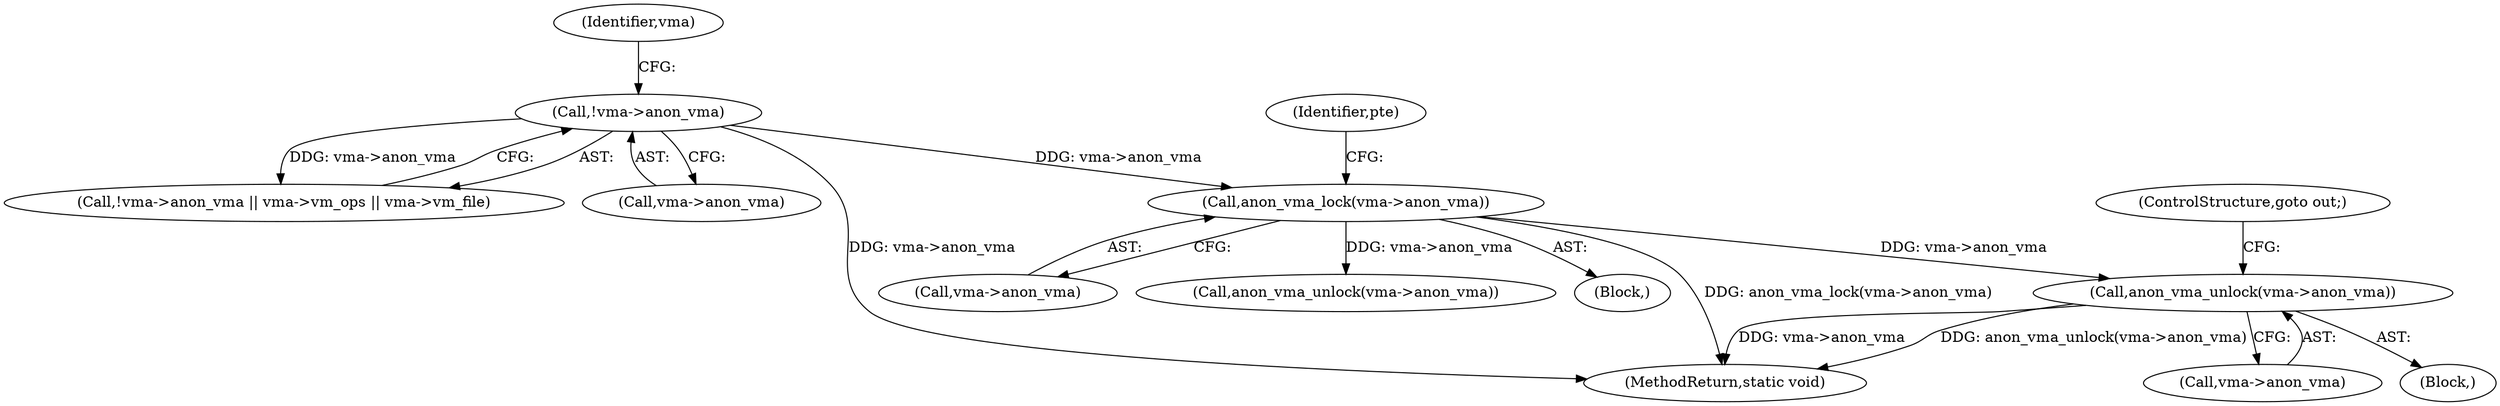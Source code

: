 digraph "0_linux_78f11a255749d09025f54d4e2df4fbcb031530e2@pointer" {
"1000344" [label="(Call,anon_vma_unlock(vma->anon_vma))"];
"1000277" [label="(Call,anon_vma_lock(vma->anon_vma))"];
"1000218" [label="(Call,!vma->anon_vma)"];
"1000218" [label="(Call,!vma->anon_vma)"];
"1000282" [label="(Identifier,pte)"];
"1000345" [label="(Call,vma->anon_vma)"];
"1000219" [label="(Call,vma->anon_vma)"];
"1000278" [label="(Call,vma->anon_vma)"];
"1000321" [label="(Block,)"];
"1000348" [label="(ControlStructure,goto out;)"];
"1000115" [label="(Block,)"];
"1000277" [label="(Call,anon_vma_lock(vma->anon_vma))"];
"1000224" [label="(Identifier,vma)"];
"1000344" [label="(Call,anon_vma_unlock(vma->anon_vma))"];
"1000217" [label="(Call,!vma->anon_vma || vma->vm_ops || vma->vm_file)"];
"1000449" [label="(MethodReturn,static void)"];
"1000349" [label="(Call,anon_vma_unlock(vma->anon_vma))"];
"1000344" -> "1000321"  [label="AST: "];
"1000344" -> "1000345"  [label="CFG: "];
"1000345" -> "1000344"  [label="AST: "];
"1000348" -> "1000344"  [label="CFG: "];
"1000344" -> "1000449"  [label="DDG: anon_vma_unlock(vma->anon_vma)"];
"1000344" -> "1000449"  [label="DDG: vma->anon_vma"];
"1000277" -> "1000344"  [label="DDG: vma->anon_vma"];
"1000277" -> "1000115"  [label="AST: "];
"1000277" -> "1000278"  [label="CFG: "];
"1000278" -> "1000277"  [label="AST: "];
"1000282" -> "1000277"  [label="CFG: "];
"1000277" -> "1000449"  [label="DDG: anon_vma_lock(vma->anon_vma)"];
"1000218" -> "1000277"  [label="DDG: vma->anon_vma"];
"1000277" -> "1000349"  [label="DDG: vma->anon_vma"];
"1000218" -> "1000217"  [label="AST: "];
"1000218" -> "1000219"  [label="CFG: "];
"1000219" -> "1000218"  [label="AST: "];
"1000224" -> "1000218"  [label="CFG: "];
"1000217" -> "1000218"  [label="CFG: "];
"1000218" -> "1000449"  [label="DDG: vma->anon_vma"];
"1000218" -> "1000217"  [label="DDG: vma->anon_vma"];
}
